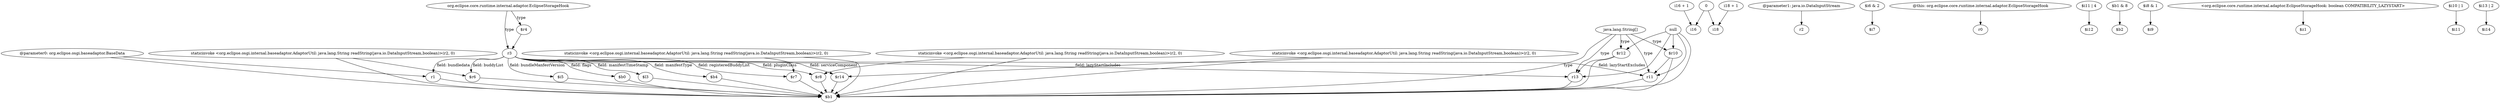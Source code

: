 digraph g {
0[label="staticinvoke <org.eclipse.osgi.internal.baseadaptor.AdaptorUtil: java.lang.String readString(java.io.DataInputStream,boolean)>(r2, 0)"]
1[label="$r6"]
0->1[label=""]
2[label="r1"]
3[label="$b1"]
2->3[label=""]
4[label="r3"]
4->2[label="field: bundledata"]
0->3[label=""]
4->1[label="field: buddyList"]
1->3[label=""]
5[label="java.lang.String[]"]
6[label="r11"]
5->6[label="type"]
7[label="r13"]
7->3[label=""]
8[label="i16 + 1"]
9[label="i16"]
8->9[label=""]
6->3[label=""]
10[label="@parameter1: java.io.DataInputStream"]
11[label="r2"]
10->11[label=""]
12[label="$i6 & 2"]
13[label="$i7"]
12->13[label=""]
14[label="$r14"]
4->14[label="field: serviceComponent"]
15[label="@this: org.eclipse.core.runtime.internal.adaptor.EclipseStorageHook"]
16[label="r0"]
15->16[label=""]
17[label="null"]
17->6[label=""]
18[label="$r12"]
17->18[label=""]
17->7[label=""]
5->18[label="type"]
5->7[label="type"]
19[label="$r7"]
19->3[label=""]
20[label="$l3"]
4->20[label="field: manifestTimeStamp"]
4->19[label="field: registeredBuddyList"]
21[label="$r10"]
21->3[label=""]
22[label="org.eclipse.core.runtime.internal.adaptor.EclipseStorageHook"]
22->4[label="type"]
21->6[label=""]
23[label="$b4"]
4->23[label="field: manifestType"]
20->3[label=""]
17->3[label=""]
24[label="$r8"]
24->3[label=""]
14->3[label=""]
23->3[label=""]
25[label="0"]
26[label="i18"]
25->26[label=""]
17->21[label=""]
4->6[label="field: lazyStartExcludes"]
27[label="$i11 | 4"]
28[label="$i12"]
27->28[label=""]
29[label="@parameter0: org.eclipse.osgi.baseadaptor.BaseData"]
29->3[label=""]
30[label="$b1 & 8"]
31[label="$b2"]
30->31[label=""]
32[label="$i5"]
4->32[label="field: bundleManfestVersion"]
33[label="$b0"]
33->3[label=""]
32->3[label=""]
34[label="$r4"]
22->34[label="type"]
35[label="$i8 & 1"]
36[label="$i9"]
35->36[label=""]
4->33[label="field: flags"]
37[label="staticinvoke <org.eclipse.osgi.internal.baseadaptor.AdaptorUtil: java.lang.String readString(java.io.DataInputStream,boolean)>(r2, 0)"]
37->19[label=""]
29->2[label=""]
38[label="staticinvoke <org.eclipse.osgi.internal.baseadaptor.AdaptorUtil: java.lang.String readString(java.io.DataInputStream,boolean)>(r2, 0)"]
38->3[label=""]
39[label="staticinvoke <org.eclipse.osgi.internal.baseadaptor.AdaptorUtil: java.lang.String readString(java.io.DataInputStream,boolean)>(r2, 0)"]
39->3[label=""]
37->3[label=""]
4->24[label="field: pluginClass"]
18->7[label=""]
34->4[label=""]
18->3[label=""]
38->24[label=""]
4->7[label="field: lazyStartIncludes"]
40[label="<org.eclipse.core.runtime.internal.adaptor.EclipseStorageHook: boolean COMPATIBILITY_LAZYSTART>"]
41[label="$z1"]
40->41[label=""]
42[label="i18 + 1"]
42->26[label=""]
5->21[label="type"]
43[label="$i10 | 1"]
44[label="$i11"]
43->44[label=""]
5->3[label="type"]
25->9[label=""]
45[label="$i13 | 2"]
46[label="$i14"]
45->46[label=""]
39->14[label=""]
}